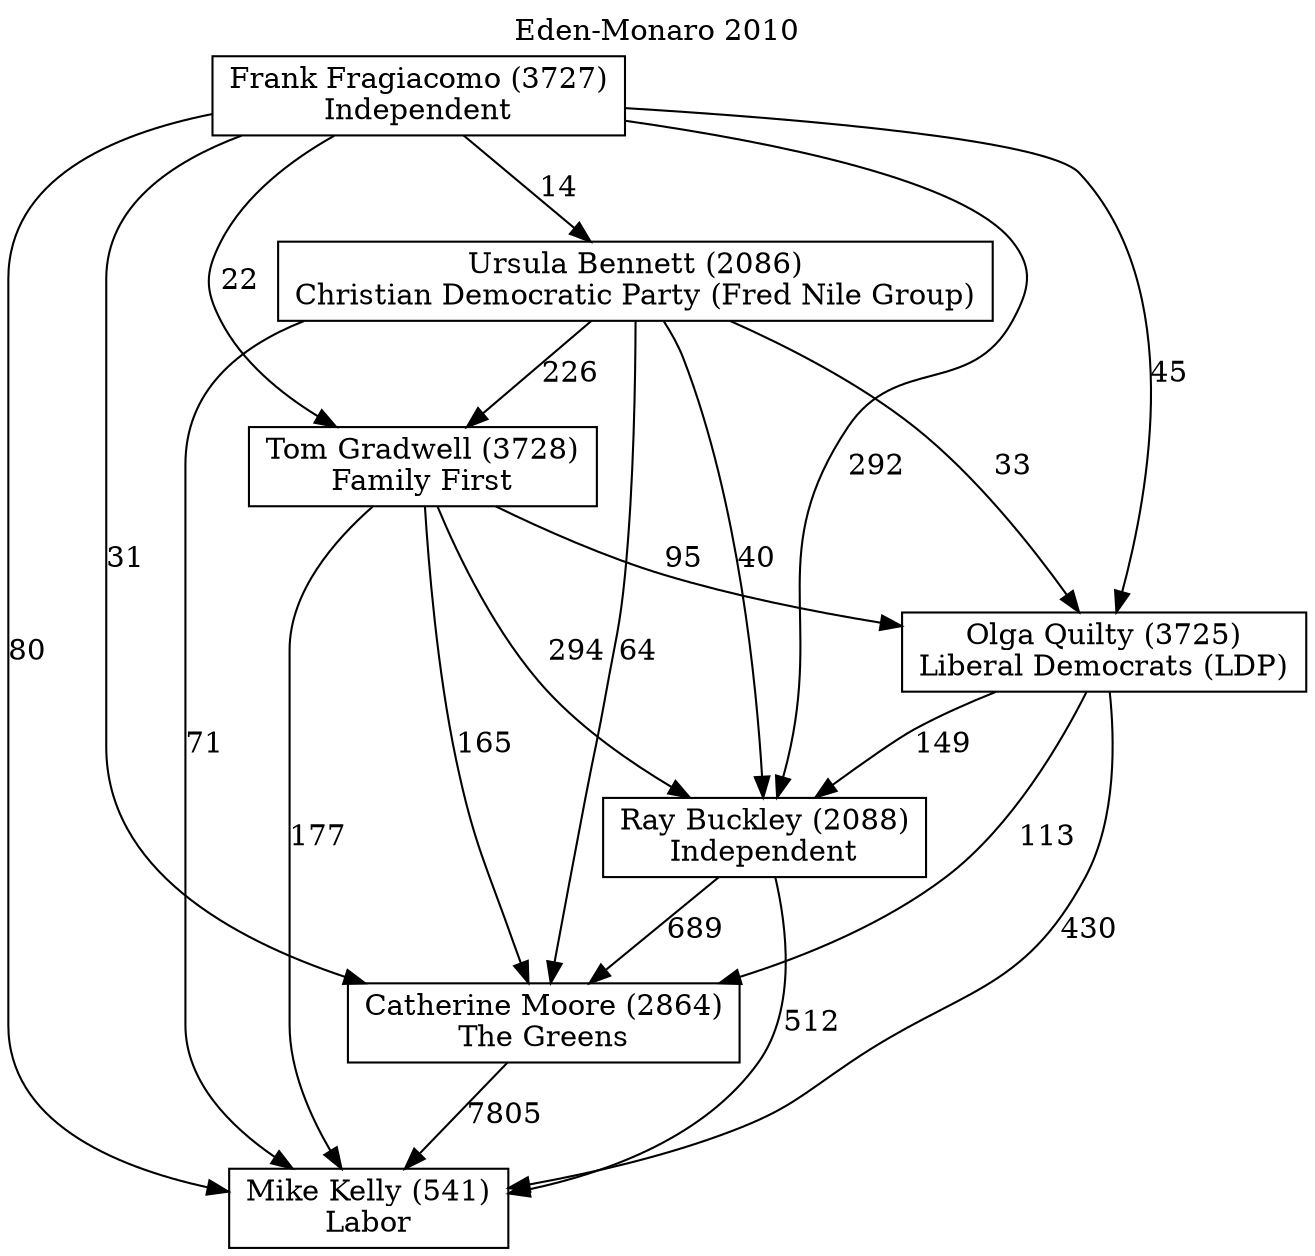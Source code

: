 // House preference flow
digraph "Mike Kelly (541)_Eden-Monaro_2010" {
	graph [label="Eden-Monaro 2010" labelloc=t mclimit=10]
	node [shape=box]
	"Mike Kelly (541)" [label="Mike Kelly (541)
Labor"]
	"Catherine Moore (2864)" [label="Catherine Moore (2864)
The Greens"]
	"Ray Buckley (2088)" [label="Ray Buckley (2088)
Independent"]
	"Olga Quilty (3725)" [label="Olga Quilty (3725)
Liberal Democrats (LDP)"]
	"Tom Gradwell (3728)" [label="Tom Gradwell (3728)
Family First"]
	"Ursula Bennett (2086)" [label="Ursula Bennett (2086)
Christian Democratic Party (Fred Nile Group)"]
	"Frank Fragiacomo (3727)" [label="Frank Fragiacomo (3727)
Independent"]
	"Catherine Moore (2864)" -> "Mike Kelly (541)" [label=7805]
	"Ray Buckley (2088)" -> "Catherine Moore (2864)" [label=689]
	"Olga Quilty (3725)" -> "Ray Buckley (2088)" [label=149]
	"Tom Gradwell (3728)" -> "Olga Quilty (3725)" [label=95]
	"Ursula Bennett (2086)" -> "Tom Gradwell (3728)" [label=226]
	"Frank Fragiacomo (3727)" -> "Ursula Bennett (2086)" [label=14]
	"Ray Buckley (2088)" -> "Mike Kelly (541)" [label=512]
	"Olga Quilty (3725)" -> "Mike Kelly (541)" [label=430]
	"Tom Gradwell (3728)" -> "Mike Kelly (541)" [label=177]
	"Ursula Bennett (2086)" -> "Mike Kelly (541)" [label=71]
	"Frank Fragiacomo (3727)" -> "Mike Kelly (541)" [label=80]
	"Frank Fragiacomo (3727)" -> "Tom Gradwell (3728)" [label=22]
	"Ursula Bennett (2086)" -> "Olga Quilty (3725)" [label=33]
	"Frank Fragiacomo (3727)" -> "Olga Quilty (3725)" [label=45]
	"Tom Gradwell (3728)" -> "Ray Buckley (2088)" [label=294]
	"Ursula Bennett (2086)" -> "Ray Buckley (2088)" [label=40]
	"Frank Fragiacomo (3727)" -> "Ray Buckley (2088)" [label=292]
	"Olga Quilty (3725)" -> "Catherine Moore (2864)" [label=113]
	"Tom Gradwell (3728)" -> "Catherine Moore (2864)" [label=165]
	"Ursula Bennett (2086)" -> "Catherine Moore (2864)" [label=64]
	"Frank Fragiacomo (3727)" -> "Catherine Moore (2864)" [label=31]
}
